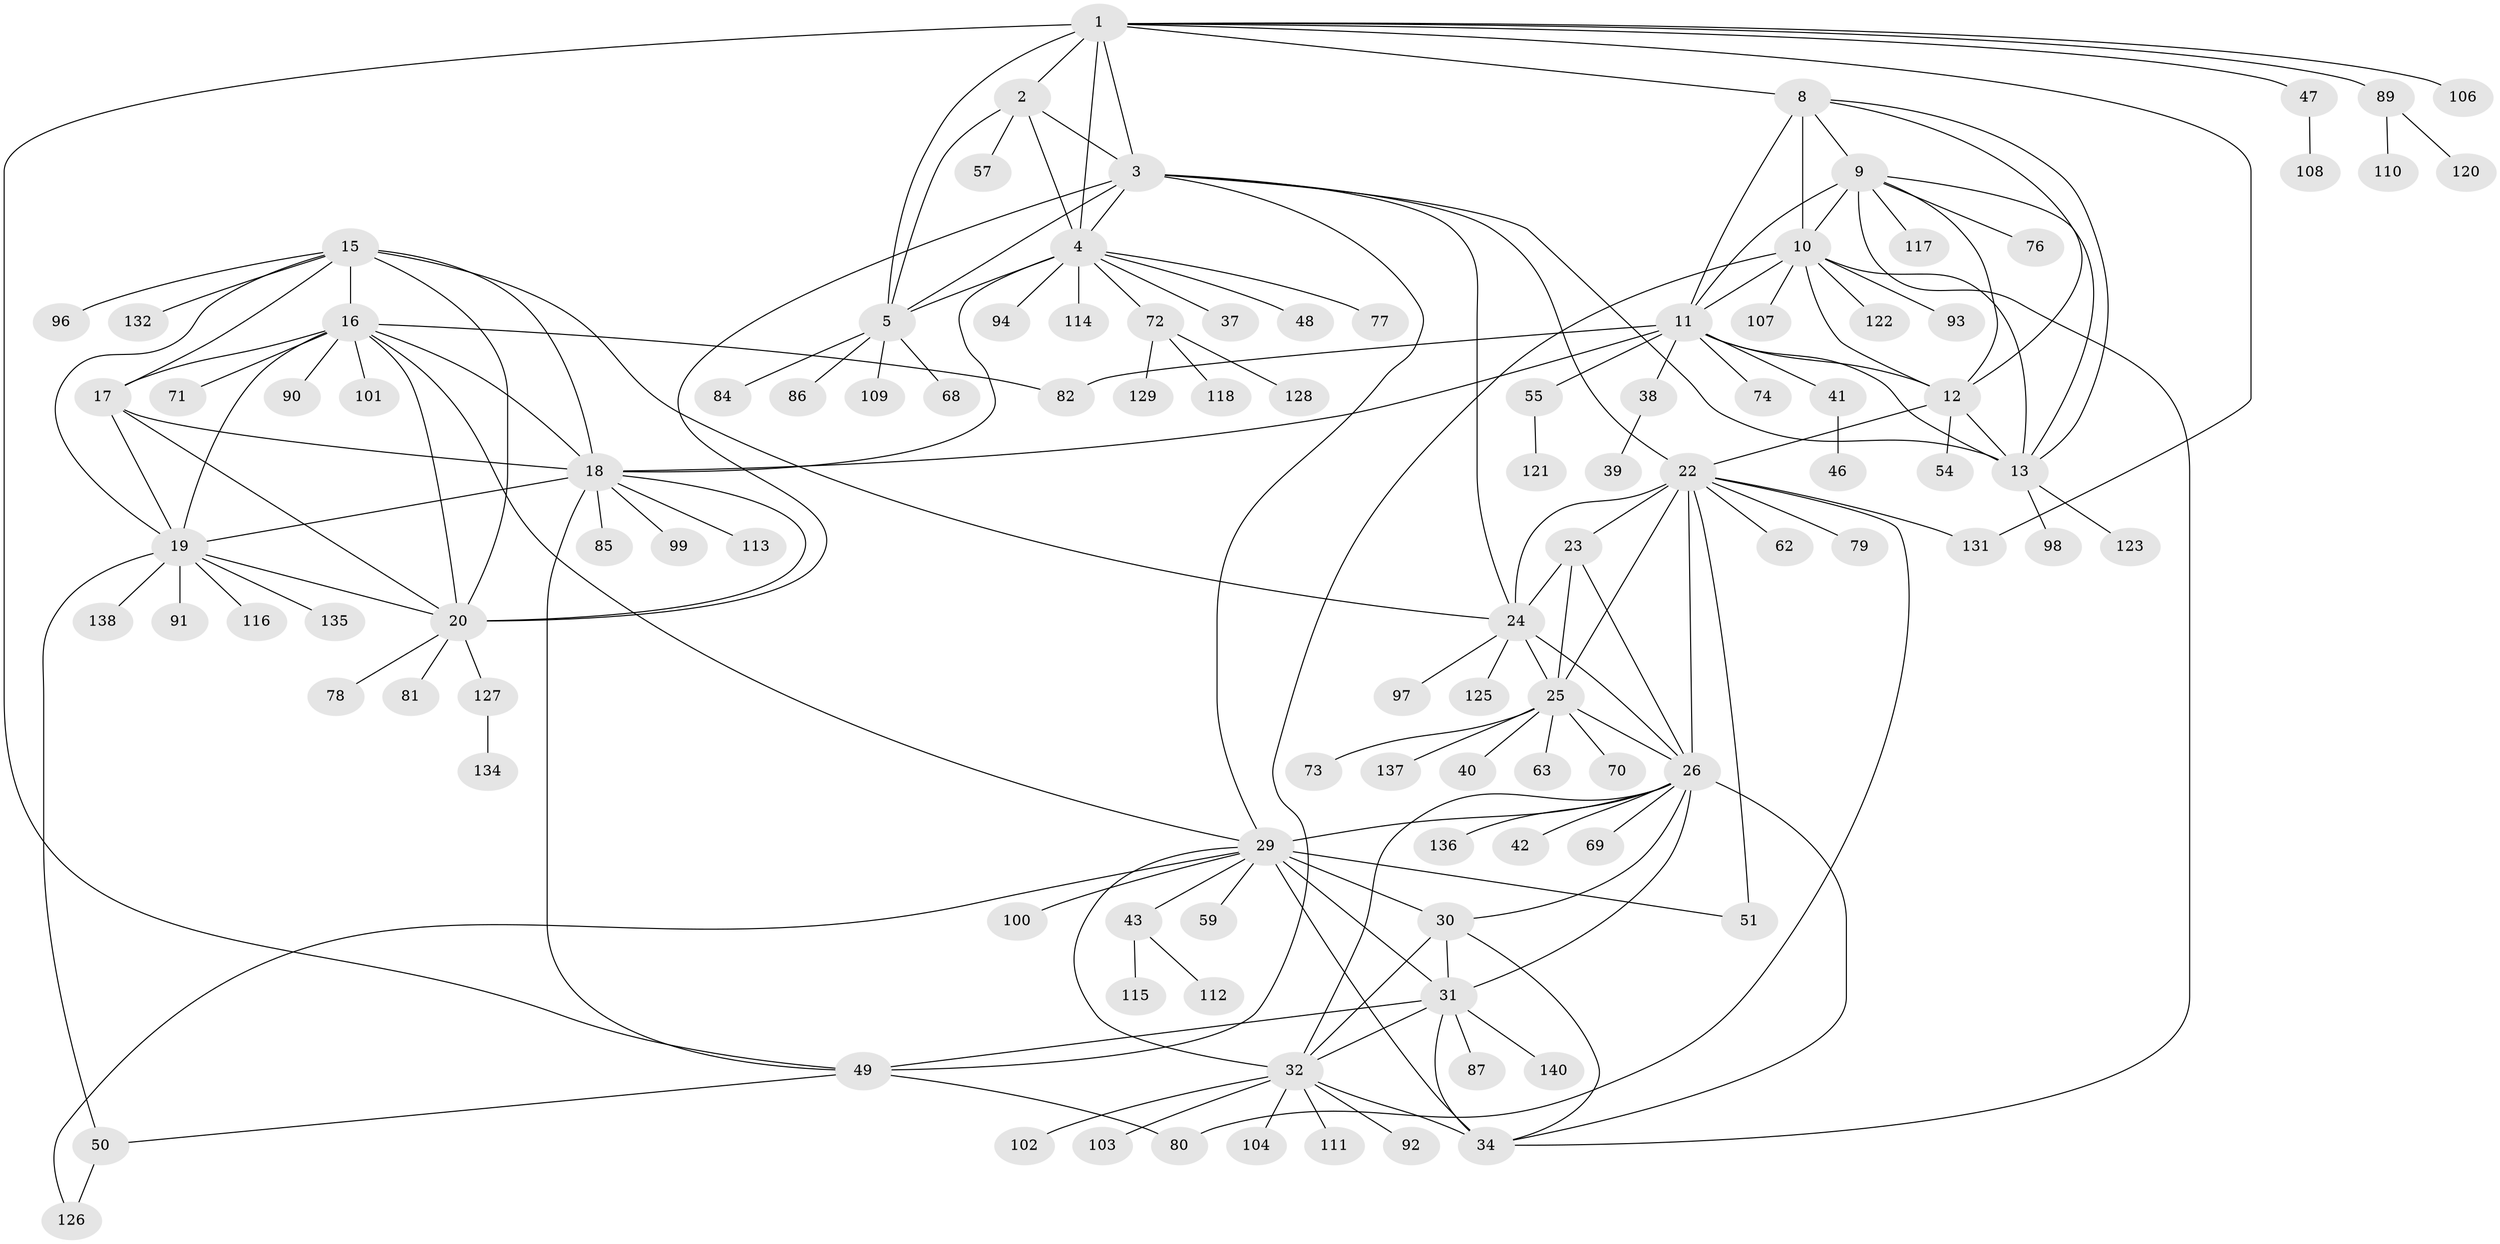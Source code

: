 // original degree distribution, {13: 0.007142857142857143, 7: 0.04285714285714286, 11: 0.02857142857142857, 10: 0.03571428571428571, 9: 0.05, 8: 0.02857142857142857, 12: 0.03571428571428571, 6: 0.02142857142857143, 1: 0.5714285714285714, 2: 0.11428571428571428, 3: 0.05, 5: 0.007142857142857143, 4: 0.007142857142857143}
// Generated by graph-tools (version 1.1) at 2025/11/02/27/25 16:11:32]
// undirected, 109 vertices, 168 edges
graph export_dot {
graph [start="1"]
  node [color=gray90,style=filled];
  1 [super="+60"];
  2;
  3 [super="+52"];
  4 [super="+7"];
  5 [super="+6"];
  8 [super="+139"];
  9 [super="+56"];
  10 [super="+61"];
  11 [super="+14"];
  12 [super="+88"];
  13 [super="+105"];
  15 [super="+21"];
  16 [super="+58"];
  17;
  18 [super="+45"];
  19 [super="+95"];
  20;
  22 [super="+27"];
  23 [super="+133"];
  24 [super="+28"];
  25 [super="+75"];
  26 [super="+33"];
  29 [super="+35"];
  30 [super="+53"];
  31 [super="+36"];
  32 [super="+66"];
  34 [super="+64"];
  37;
  38;
  39;
  40;
  41 [super="+130"];
  42;
  43 [super="+44"];
  46;
  47;
  48;
  49 [super="+65"];
  50;
  51;
  54;
  55 [super="+83"];
  57;
  59;
  62 [super="+67"];
  63;
  68;
  69;
  70;
  71;
  72;
  73;
  74;
  76;
  77;
  78;
  79;
  80;
  81;
  82 [super="+124"];
  84;
  85;
  86;
  87;
  89;
  90;
  91;
  92;
  93;
  94 [super="+119"];
  96;
  97;
  98;
  99;
  100;
  101;
  102;
  103;
  104;
  106;
  107;
  108;
  109;
  110;
  111;
  112;
  113;
  114;
  115;
  116;
  117;
  118;
  120;
  121;
  122;
  123;
  125;
  126;
  127;
  128;
  129;
  131;
  132;
  134;
  135;
  136;
  137;
  138;
  140;
  1 -- 2;
  1 -- 3;
  1 -- 4 [weight=2];
  1 -- 5 [weight=2];
  1 -- 8;
  1 -- 47;
  1 -- 49;
  1 -- 89;
  1 -- 106;
  1 -- 131;
  2 -- 3;
  2 -- 4 [weight=2];
  2 -- 5 [weight=2];
  2 -- 57;
  3 -- 4 [weight=2];
  3 -- 5 [weight=2];
  3 -- 20;
  3 -- 29;
  3 -- 24;
  3 -- 22;
  3 -- 13;
  4 -- 5 [weight=4];
  4 -- 48;
  4 -- 72;
  4 -- 114;
  4 -- 37;
  4 -- 77;
  4 -- 94;
  4 -- 18;
  5 -- 86;
  5 -- 68;
  5 -- 84;
  5 -- 109;
  8 -- 9;
  8 -- 10;
  8 -- 11 [weight=2];
  8 -- 12;
  8 -- 13;
  9 -- 10;
  9 -- 11 [weight=2];
  9 -- 12;
  9 -- 13;
  9 -- 34;
  9 -- 76;
  9 -- 117;
  10 -- 11 [weight=2];
  10 -- 12;
  10 -- 13;
  10 -- 93;
  10 -- 107;
  10 -- 122;
  10 -- 49;
  11 -- 12 [weight=2];
  11 -- 13 [weight=2];
  11 -- 18;
  11 -- 38;
  11 -- 41;
  11 -- 55;
  11 -- 74;
  11 -- 82;
  12 -- 13;
  12 -- 54;
  12 -- 22;
  13 -- 98;
  13 -- 123;
  15 -- 16 [weight=2];
  15 -- 17 [weight=2];
  15 -- 18 [weight=2];
  15 -- 19 [weight=2];
  15 -- 20 [weight=2];
  15 -- 96;
  15 -- 132;
  15 -- 24;
  16 -- 17;
  16 -- 18;
  16 -- 19;
  16 -- 20;
  16 -- 71;
  16 -- 90;
  16 -- 101;
  16 -- 29;
  16 -- 82;
  17 -- 18;
  17 -- 19;
  17 -- 20;
  18 -- 19;
  18 -- 20;
  18 -- 49;
  18 -- 85;
  18 -- 113;
  18 -- 99;
  19 -- 20;
  19 -- 50;
  19 -- 91;
  19 -- 116;
  19 -- 135;
  19 -- 138;
  20 -- 78;
  20 -- 81;
  20 -- 127;
  22 -- 23 [weight=2];
  22 -- 24 [weight=4];
  22 -- 25 [weight=2];
  22 -- 26 [weight=2];
  22 -- 62;
  22 -- 131;
  22 -- 79;
  22 -- 80;
  22 -- 51;
  23 -- 24 [weight=2];
  23 -- 25;
  23 -- 26;
  24 -- 25 [weight=2];
  24 -- 26 [weight=2];
  24 -- 97;
  24 -- 125;
  25 -- 26;
  25 -- 40;
  25 -- 63;
  25 -- 70;
  25 -- 73;
  25 -- 137;
  26 -- 42;
  26 -- 32;
  26 -- 34;
  26 -- 69;
  26 -- 136;
  26 -- 29 [weight=2];
  26 -- 30;
  26 -- 31;
  29 -- 30 [weight=2];
  29 -- 31 [weight=2];
  29 -- 32 [weight=2];
  29 -- 34 [weight=2];
  29 -- 100;
  29 -- 43;
  29 -- 51;
  29 -- 126;
  29 -- 59;
  30 -- 31;
  30 -- 32;
  30 -- 34;
  31 -- 32;
  31 -- 34;
  31 -- 87;
  31 -- 140;
  31 -- 49;
  32 -- 34;
  32 -- 92;
  32 -- 102;
  32 -- 103;
  32 -- 111;
  32 -- 104;
  38 -- 39;
  41 -- 46;
  43 -- 112;
  43 -- 115;
  47 -- 108;
  49 -- 50;
  49 -- 80;
  50 -- 126;
  55 -- 121;
  72 -- 118;
  72 -- 128;
  72 -- 129;
  89 -- 110;
  89 -- 120;
  127 -- 134;
}
